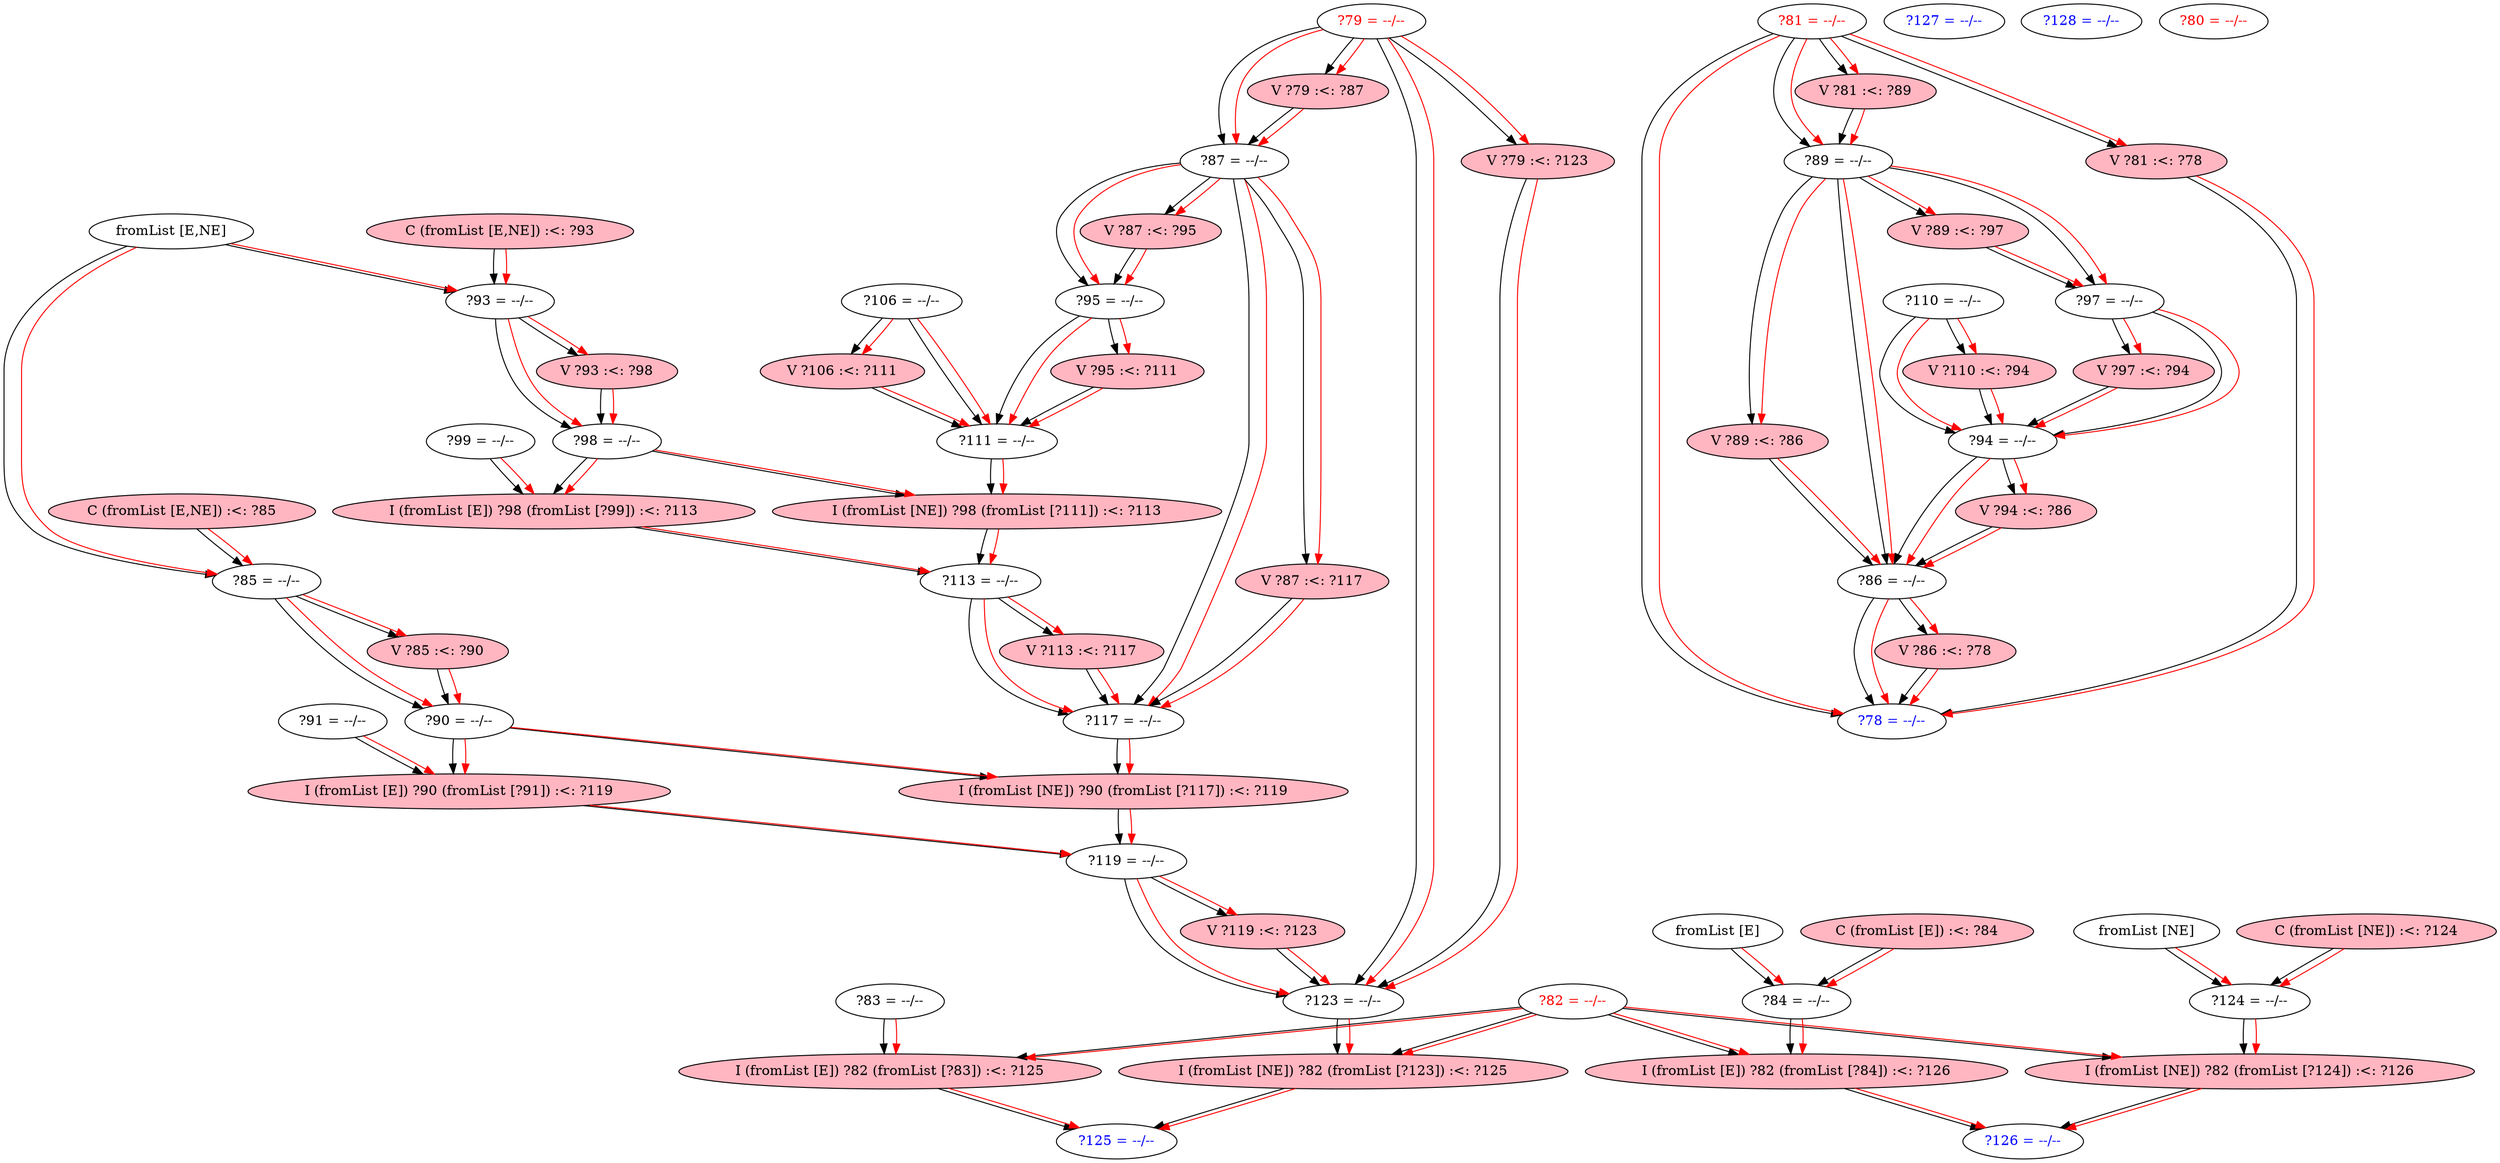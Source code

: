 digraph C {
 "?106 = --/--" [fontcolor=black];
 "?110 = --/--" [fontcolor=black];
 "?111 = --/--" [fontcolor=black];
 "?113 = --/--" [fontcolor=black];
 "?117 = --/--" [fontcolor=black];
 "?119 = --/--" [fontcolor=black];
 "?123 = --/--" [fontcolor=black];
 "?124 = --/--" [fontcolor=black];
 "?125 = --/--" [fontcolor=blue];
 "?126 = --/--" [fontcolor=blue];
 "?127 = --/--" [fontcolor=blue];
 "?128 = --/--" [fontcolor=blue];
 "?78 = --/--" [fontcolor=blue];
 "?79 = --/--" [fontcolor=red];
 "?80 = --/--" [fontcolor=red];
 "?81 = --/--" [fontcolor=red];
 "?82 = --/--" [fontcolor=red];
 "?83 = --/--" [fontcolor=black];
 "?84 = --/--" [fontcolor=black];
 "?85 = --/--" [fontcolor=black];
 "?86 = --/--" [fontcolor=black];
 "?87 = --/--" [fontcolor=black];
 "?89 = --/--" [fontcolor=black];
 "?90 = --/--" [fontcolor=black];
 "?91 = --/--" [fontcolor=black];
 "?93 = --/--" [fontcolor=black];
 "?94 = --/--" [fontcolor=black];
 "?95 = --/--" [fontcolor=black];
 "?97 = --/--" [fontcolor=black];
 "?98 = --/--" [fontcolor=black];
 "?99 = --/--" [fontcolor=black];
 "?106 = --/--" -> "?111 = --/--";
 "?110 = --/--" -> "?94 = --/--";
 "?113 = --/--" -> "?117 = --/--";
 "?119 = --/--" -> "?123 = --/--";
 "?79 = --/--" -> "?123 = --/--";
 "?79 = --/--" -> "?87 = --/--";
 "?81 = --/--" -> "?78 = --/--";
 "?81 = --/--" -> "?89 = --/--";
 "?85 = --/--" -> "?90 = --/--";
 "?86 = --/--" -> "?78 = --/--";
 "?87 = --/--" -> "?117 = --/--";
 "?87 = --/--" -> "?95 = --/--";
 "?89 = --/--" -> "?86 = --/--";
 "?89 = --/--" -> "?97 = --/--";
 "?93 = --/--" -> "?98 = --/--";
 "?94 = --/--" -> "?86 = --/--";
 "?95 = --/--" -> "?111 = --/--";
 "?97 = --/--" -> "?94 = --/--";
 "fromList [E]" -> "?84 = --/--";
 "fromList [E,NE]" -> "?85 = --/--";
 "fromList [E,NE]" -> "?93 = --/--";
 "fromList [NE]" -> "?124 = --/--";
 "?106 = --/--" -> "?111 = --/--" [color=red];
 "?110 = --/--" -> "?94 = --/--" [color=red];
 "?113 = --/--" -> "?117 = --/--" [color=red];
 "?119 = --/--" -> "?123 = --/--" [color=red];
 "?79 = --/--" -> "?123 = --/--" [color=red];
 "?79 = --/--" -> "?87 = --/--" [color=red];
 "?81 = --/--" -> "?78 = --/--" [color=red];
 "?81 = --/--" -> "?89 = --/--" [color=red];
 "?85 = --/--" -> "?90 = --/--" [color=red];
 "?86 = --/--" -> "?78 = --/--" [color=red];
 "?87 = --/--" -> "?117 = --/--" [color=red];
 "?87 = --/--" -> "?95 = --/--" [color=red];
 "?89 = --/--" -> "?86 = --/--" [color=red];
 "?89 = --/--" -> "?97 = --/--" [color=red];
 "?93 = --/--" -> "?98 = --/--" [color=red];
 "?94 = --/--" -> "?86 = --/--" [color=red];
 "?95 = --/--" -> "?111 = --/--" [color=red];
 "?97 = --/--" -> "?94 = --/--" [color=red];
 "fromList [E]" -> "?84 = --/--" [color=red];
 "fromList [E,NE]" -> "?85 = --/--" [color=red];
 "fromList [E,NE]" -> "?93 = --/--" [color=red];
 "fromList [NE]" -> "?124 = --/--" [color=red];
 "V ?106 :<: ?111" [style=filled];
 "V ?110 :<: ?94" [style=filled];
 "V ?113 :<: ?117" [style=filled];
 "V ?119 :<: ?123" [style=filled];
 "V ?79 :<: ?123" [style=filled];
 "V ?79 :<: ?87" [style=filled];
 "V ?81 :<: ?78" [style=filled];
 "V ?81 :<: ?89" [style=filled];
 "V ?85 :<: ?90" [style=filled];
 "V ?86 :<: ?78" [style=filled];
 "V ?87 :<: ?117" [style=filled];
 "V ?87 :<: ?95" [style=filled];
 "V ?89 :<: ?86" [style=filled];
 "V ?89 :<: ?97" [style=filled];
 "V ?93 :<: ?98" [style=filled];
 "V ?94 :<: ?86" [style=filled];
 "V ?95 :<: ?111" [style=filled];
 "V ?97 :<: ?94" [style=filled];
 "C (fromList [E]) :<: ?84" [style=filled];
 "C (fromList [E,NE]) :<: ?85" [style=filled];
 "C (fromList [E,NE]) :<: ?93" [style=filled];
 "C (fromList [NE]) :<: ?124" [style=filled];
 "I (fromList [E]) ?82 (fromList [?83]) :<: ?125" [style=filled];
 "I (fromList [E]) ?82 (fromList [?84]) :<: ?126" [style=filled];
 "I (fromList [E]) ?90 (fromList [?91]) :<: ?119" [style=filled];
 "I (fromList [E]) ?98 (fromList [?99]) :<: ?113" [style=filled];
 "I (fromList [NE]) ?82 (fromList [?123]) :<: ?125" [style=filled];
 "I (fromList [NE]) ?82 (fromList [?124]) :<: ?126" [style=filled];
 "I (fromList [NE]) ?90 (fromList [?117]) :<: ?119" [style=filled];
 "I (fromList [NE]) ?98 (fromList [?111]) :<: ?113" [style=filled];
 "V ?106 :<: ?111" [style=filled,fillcolor=lightpink];
 "V ?110 :<: ?94" [style=filled,fillcolor=lightpink];
 "V ?113 :<: ?117" [style=filled,fillcolor=lightpink];
 "V ?119 :<: ?123" [style=filled,fillcolor=lightpink];
 "V ?79 :<: ?123" [style=filled,fillcolor=lightpink];
 "V ?79 :<: ?87" [style=filled,fillcolor=lightpink];
 "V ?81 :<: ?78" [style=filled,fillcolor=lightpink];
 "V ?81 :<: ?89" [style=filled,fillcolor=lightpink];
 "V ?85 :<: ?90" [style=filled,fillcolor=lightpink];
 "V ?86 :<: ?78" [style=filled,fillcolor=lightpink];
 "V ?87 :<: ?117" [style=filled,fillcolor=lightpink];
 "V ?87 :<: ?95" [style=filled,fillcolor=lightpink];
 "V ?89 :<: ?86" [style=filled,fillcolor=lightpink];
 "V ?89 :<: ?97" [style=filled,fillcolor=lightpink];
 "V ?93 :<: ?98" [style=filled,fillcolor=lightpink];
 "V ?94 :<: ?86" [style=filled,fillcolor=lightpink];
 "V ?95 :<: ?111" [style=filled,fillcolor=lightpink];
 "V ?97 :<: ?94" [style=filled,fillcolor=lightpink];
 "C (fromList [E]) :<: ?84" [style=filled,fillcolor=lightpink];
 "C (fromList [E,NE]) :<: ?85" [style=filled,fillcolor=lightpink];
 "C (fromList [E,NE]) :<: ?93" [style=filled,fillcolor=lightpink];
 "C (fromList [NE]) :<: ?124" [style=filled,fillcolor=lightpink];
 "I (fromList [E]) ?82 (fromList [?83]) :<: ?125" [style=filled,fillcolor=lightpink];
 "I (fromList [E]) ?82 (fromList [?84]) :<: ?126" [style=filled,fillcolor=lightpink];
 "I (fromList [E]) ?90 (fromList [?91]) :<: ?119" [style=filled,fillcolor=lightpink];
 "I (fromList [E]) ?98 (fromList [?99]) :<: ?113" [style=filled,fillcolor=lightpink];
 "I (fromList [NE]) ?82 (fromList [?123]) :<: ?125" [style=filled,fillcolor=lightpink];
 "I (fromList [NE]) ?82 (fromList [?124]) :<: ?126" [style=filled,fillcolor=lightpink];
 "I (fromList [NE]) ?90 (fromList [?117]) :<: ?119" [style=filled,fillcolor=lightpink];
 "I (fromList [NE]) ?98 (fromList [?111]) :<: ?113" [style=filled,fillcolor=lightpink];
 "?106 = --/--" -> "V ?106 :<: ?111";
 "?110 = --/--" -> "V ?110 :<: ?94";
 "?113 = --/--" -> "V ?113 :<: ?117";
 "?119 = --/--" -> "V ?119 :<: ?123";
 "?79 = --/--" -> "V ?79 :<: ?123";
 "?79 = --/--" -> "V ?79 :<: ?87";
 "?81 = --/--" -> "V ?81 :<: ?78";
 "?81 = --/--" -> "V ?81 :<: ?89";
 "?85 = --/--" -> "V ?85 :<: ?90";
 "?86 = --/--" -> "V ?86 :<: ?78";
 "?87 = --/--" -> "V ?87 :<: ?117";
 "?87 = --/--" -> "V ?87 :<: ?95";
 "?89 = --/--" -> "V ?89 :<: ?86";
 "?89 = --/--" -> "V ?89 :<: ?97";
 "?93 = --/--" -> "V ?93 :<: ?98";
 "?94 = --/--" -> "V ?94 :<: ?86";
 "?95 = --/--" -> "V ?95 :<: ?111";
 "?97 = --/--" -> "V ?97 :<: ?94";
 "?82 = --/--" -> "I (fromList [E]) ?82 (fromList [?83]) :<: ?125";
 "?83 = --/--" -> "I (fromList [E]) ?82 (fromList [?83]) :<: ?125";
 "?82 = --/--" -> "I (fromList [E]) ?82 (fromList [?84]) :<: ?126";
 "?84 = --/--" -> "I (fromList [E]) ?82 (fromList [?84]) :<: ?126";
 "?90 = --/--" -> "I (fromList [E]) ?90 (fromList [?91]) :<: ?119";
 "?91 = --/--" -> "I (fromList [E]) ?90 (fromList [?91]) :<: ?119";
 "?98 = --/--" -> "I (fromList [E]) ?98 (fromList [?99]) :<: ?113";
 "?99 = --/--" -> "I (fromList [E]) ?98 (fromList [?99]) :<: ?113";
 "?123 = --/--" -> "I (fromList [NE]) ?82 (fromList [?123]) :<: ?125";
 "?82 = --/--" -> "I (fromList [NE]) ?82 (fromList [?123]) :<: ?125";
 "?124 = --/--" -> "I (fromList [NE]) ?82 (fromList [?124]) :<: ?126";
 "?82 = --/--" -> "I (fromList [NE]) ?82 (fromList [?124]) :<: ?126";
 "?117 = --/--" -> "I (fromList [NE]) ?90 (fromList [?117]) :<: ?119";
 "?90 = --/--" -> "I (fromList [NE]) ?90 (fromList [?117]) :<: ?119";
 "?111 = --/--" -> "I (fromList [NE]) ?98 (fromList [?111]) :<: ?113";
 "?98 = --/--" -> "I (fromList [NE]) ?98 (fromList [?111]) :<: ?113";
 "?106 = --/--" -> "V ?106 :<: ?111"[color=red];
 "?110 = --/--" -> "V ?110 :<: ?94"[color=red];
 "?113 = --/--" -> "V ?113 :<: ?117"[color=red];
 "?119 = --/--" -> "V ?119 :<: ?123"[color=red];
 "?79 = --/--" -> "V ?79 :<: ?123"[color=red];
 "?79 = --/--" -> "V ?79 :<: ?87"[color=red];
 "?81 = --/--" -> "V ?81 :<: ?78"[color=red];
 "?81 = --/--" -> "V ?81 :<: ?89"[color=red];
 "?85 = --/--" -> "V ?85 :<: ?90"[color=red];
 "?86 = --/--" -> "V ?86 :<: ?78"[color=red];
 "?87 = --/--" -> "V ?87 :<: ?117"[color=red];
 "?87 = --/--" -> "V ?87 :<: ?95"[color=red];
 "?89 = --/--" -> "V ?89 :<: ?86"[color=red];
 "?89 = --/--" -> "V ?89 :<: ?97"[color=red];
 "?93 = --/--" -> "V ?93 :<: ?98"[color=red];
 "?94 = --/--" -> "V ?94 :<: ?86"[color=red];
 "?95 = --/--" -> "V ?95 :<: ?111"[color=red];
 "?97 = --/--" -> "V ?97 :<: ?94"[color=red];
 "?82 = --/--" -> "I (fromList [E]) ?82 (fromList [?83]) :<: ?125"[color=red];
 "?83 = --/--" -> "I (fromList [E]) ?82 (fromList [?83]) :<: ?125"[color=red];
 "?82 = --/--" -> "I (fromList [E]) ?82 (fromList [?84]) :<: ?126"[color=red];
 "?84 = --/--" -> "I (fromList [E]) ?82 (fromList [?84]) :<: ?126"[color=red];
 "?90 = --/--" -> "I (fromList [E]) ?90 (fromList [?91]) :<: ?119"[color=red];
 "?91 = --/--" -> "I (fromList [E]) ?90 (fromList [?91]) :<: ?119"[color=red];
 "?98 = --/--" -> "I (fromList [E]) ?98 (fromList [?99]) :<: ?113"[color=red];
 "?99 = --/--" -> "I (fromList [E]) ?98 (fromList [?99]) :<: ?113"[color=red];
 "?123 = --/--" -> "I (fromList [NE]) ?82 (fromList [?123]) :<: ?125"[color=red];
 "?82 = --/--" -> "I (fromList [NE]) ?82 (fromList [?123]) :<: ?125"[color=red];
 "?124 = --/--" -> "I (fromList [NE]) ?82 (fromList [?124]) :<: ?126"[color=red];
 "?82 = --/--" -> "I (fromList [NE]) ?82 (fromList [?124]) :<: ?126"[color=red];
 "?117 = --/--" -> "I (fromList [NE]) ?90 (fromList [?117]) :<: ?119"[color=red];
 "?90 = --/--" -> "I (fromList [NE]) ?90 (fromList [?117]) :<: ?119"[color=red];
 "?111 = --/--" -> "I (fromList [NE]) ?98 (fromList [?111]) :<: ?113"[color=red];
 "?98 = --/--" -> "I (fromList [NE]) ?98 (fromList [?111]) :<: ?113"[color=red];
 "V ?106 :<: ?111" -> "?111 = --/--";
 "V ?110 :<: ?94" -> "?94 = --/--";
 "V ?113 :<: ?117" -> "?117 = --/--";
 "V ?119 :<: ?123" -> "?123 = --/--";
 "V ?79 :<: ?123" -> "?123 = --/--";
 "V ?79 :<: ?87" -> "?87 = --/--";
 "V ?81 :<: ?78" -> "?78 = --/--";
 "V ?81 :<: ?89" -> "?89 = --/--";
 "V ?85 :<: ?90" -> "?90 = --/--";
 "V ?86 :<: ?78" -> "?78 = --/--";
 "V ?87 :<: ?117" -> "?117 = --/--";
 "V ?87 :<: ?95" -> "?95 = --/--";
 "V ?89 :<: ?86" -> "?86 = --/--";
 "V ?89 :<: ?97" -> "?97 = --/--";
 "V ?93 :<: ?98" -> "?98 = --/--";
 "V ?94 :<: ?86" -> "?86 = --/--";
 "V ?95 :<: ?111" -> "?111 = --/--";
 "V ?97 :<: ?94" -> "?94 = --/--";
 "C (fromList [E]) :<: ?84" -> "?84 = --/--";
 "C (fromList [E,NE]) :<: ?85" -> "?85 = --/--";
 "C (fromList [E,NE]) :<: ?93" -> "?93 = --/--";
 "C (fromList [NE]) :<: ?124" -> "?124 = --/--";
 "I (fromList [E]) ?82 (fromList [?83]) :<: ?125" -> "?125 = --/--";
 "I (fromList [E]) ?82 (fromList [?84]) :<: ?126" -> "?126 = --/--";
 "I (fromList [E]) ?90 (fromList [?91]) :<: ?119" -> "?119 = --/--";
 "I (fromList [E]) ?98 (fromList [?99]) :<: ?113" -> "?113 = --/--";
 "I (fromList [NE]) ?82 (fromList [?123]) :<: ?125" -> "?125 = --/--";
 "I (fromList [NE]) ?82 (fromList [?124]) :<: ?126" -> "?126 = --/--";
 "I (fromList [NE]) ?90 (fromList [?117]) :<: ?119" -> "?119 = --/--";
 "I (fromList [NE]) ?98 (fromList [?111]) :<: ?113" -> "?113 = --/--";
 "V ?106 :<: ?111" -> "?111 = --/--"[color=red];
 "V ?110 :<: ?94" -> "?94 = --/--"[color=red];
 "V ?113 :<: ?117" -> "?117 = --/--"[color=red];
 "V ?119 :<: ?123" -> "?123 = --/--"[color=red];
 "V ?79 :<: ?123" -> "?123 = --/--"[color=red];
 "V ?79 :<: ?87" -> "?87 = --/--"[color=red];
 "V ?81 :<: ?78" -> "?78 = --/--"[color=red];
 "V ?81 :<: ?89" -> "?89 = --/--"[color=red];
 "V ?85 :<: ?90" -> "?90 = --/--"[color=red];
 "V ?86 :<: ?78" -> "?78 = --/--"[color=red];
 "V ?87 :<: ?117" -> "?117 = --/--"[color=red];
 "V ?87 :<: ?95" -> "?95 = --/--"[color=red];
 "V ?89 :<: ?86" -> "?86 = --/--"[color=red];
 "V ?89 :<: ?97" -> "?97 = --/--"[color=red];
 "V ?93 :<: ?98" -> "?98 = --/--"[color=red];
 "V ?94 :<: ?86" -> "?86 = --/--"[color=red];
 "V ?95 :<: ?111" -> "?111 = --/--"[color=red];
 "V ?97 :<: ?94" -> "?94 = --/--"[color=red];
 "C (fromList [E]) :<: ?84" -> "?84 = --/--"[color=red];
 "C (fromList [E,NE]) :<: ?85" -> "?85 = --/--"[color=red];
 "C (fromList [E,NE]) :<: ?93" -> "?93 = --/--"[color=red];
 "C (fromList [NE]) :<: ?124" -> "?124 = --/--"[color=red];
 "I (fromList [E]) ?82 (fromList [?83]) :<: ?125" -> "?125 = --/--"[color=red];
 "I (fromList [E]) ?82 (fromList [?84]) :<: ?126" -> "?126 = --/--"[color=red];
 "I (fromList [E]) ?90 (fromList [?91]) :<: ?119" -> "?119 = --/--"[color=red];
 "I (fromList [E]) ?98 (fromList [?99]) :<: ?113" -> "?113 = --/--"[color=red];
 "I (fromList [NE]) ?82 (fromList [?123]) :<: ?125" -> "?125 = --/--"[color=red];
 "I (fromList [NE]) ?82 (fromList [?124]) :<: ?126" -> "?126 = --/--"[color=red];
 "I (fromList [NE]) ?90 (fromList [?117]) :<: ?119" -> "?119 = --/--"[color=red];
 "I (fromList [NE]) ?98 (fromList [?111]) :<: ?113" -> "?113 = --/--"[color=red];
}

